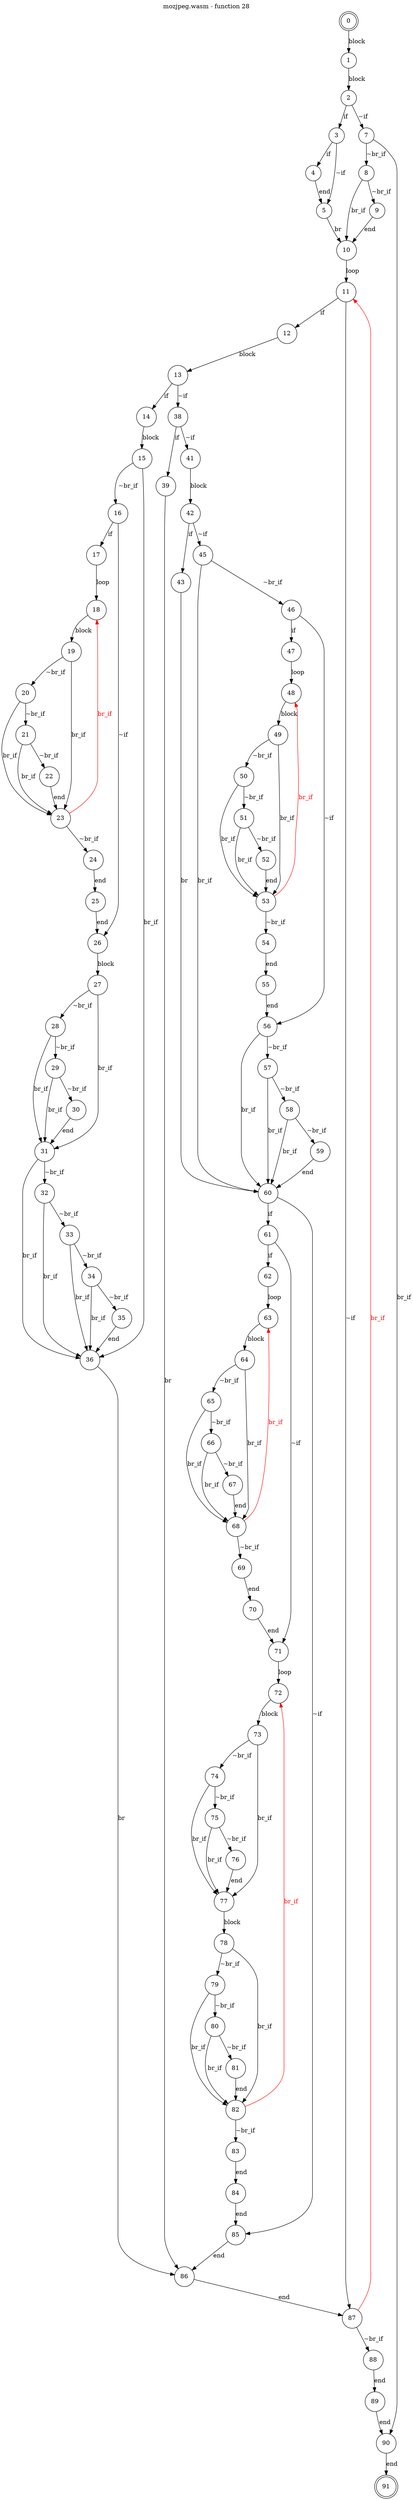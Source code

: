 digraph finite_state_machine {
    label = "mozjpeg.wasm - function 28"
    labelloc =  t
    labelfontsize = 16
    labelfontcolor = black
    labelfontname = "Helvetica"
    node [shape = doublecircle]; 0 91;
    node [shape = circle];
    0 -> 1[label="block"];
    1 -> 2[label="block"];
    2 -> 3[label="if"];
    2 -> 7[label="~if"];
    3 -> 4[label="if"];
    3 -> 5[label="~if"];
    4 -> 5[label="end"];
    5 -> 10[label="br"];
    7 -> 8[label="~br_if"];
    7 -> 90[label="br_if"];
    8 -> 9[label="~br_if"];
    8 -> 10[label="br_if"];
    9 -> 10[label="end"];
    10 -> 11[label="loop"];
    11 -> 12[label="if"];
    11 -> 87[label="~if"];
    12 -> 13[label="block"];
    13 -> 14[label="if"];
    13 -> 38[label="~if"];
    14 -> 15[label="block"];
    15 -> 16[label="~br_if"];
    15 -> 36[label="br_if"];
    16 -> 17[label="if"];
    16 -> 26[label="~if"];
    17 -> 18[label="loop"];
    18 -> 19[label="block"];
    19 -> 20[label="~br_if"];
    19 -> 23[label="br_if"];
    20 -> 21[label="~br_if"];
    20 -> 23[label="br_if"];
    21 -> 22[label="~br_if"];
    21 -> 23[label="br_if"];
    22 -> 23[label="end"];
    23 -> 24[label="~br_if"];
    23 -> 18[color="red" fontcolor="red" label="br_if"];
    24 -> 25[label="end"];
    25 -> 26[label="end"];
    26 -> 27[label="block"];
    27 -> 28[label="~br_if"];
    27 -> 31[label="br_if"];
    28 -> 29[label="~br_if"];
    28 -> 31[label="br_if"];
    29 -> 30[label="~br_if"];
    29 -> 31[label="br_if"];
    30 -> 31[label="end"];
    31 -> 32[label="~br_if"];
    31 -> 36[label="br_if"];
    32 -> 33[label="~br_if"];
    32 -> 36[label="br_if"];
    33 -> 34[label="~br_if"];
    33 -> 36[label="br_if"];
    34 -> 35[label="~br_if"];
    34 -> 36[label="br_if"];
    35 -> 36[label="end"];
    36 -> 86[label="br"];
    38 -> 39[label="if"];
    38 -> 41[label="~if"];
    39 -> 86[label="br"];
    41 -> 42[label="block"];
    42 -> 43[label="if"];
    42 -> 45[label="~if"];
    43 -> 60[label="br"];
    45 -> 46[label="~br_if"];
    45 -> 60[label="br_if"];
    46 -> 47[label="if"];
    46 -> 56[label="~if"];
    47 -> 48[label="loop"];
    48 -> 49[label="block"];
    49 -> 50[label="~br_if"];
    49 -> 53[label="br_if"];
    50 -> 51[label="~br_if"];
    50 -> 53[label="br_if"];
    51 -> 52[label="~br_if"];
    51 -> 53[label="br_if"];
    52 -> 53[label="end"];
    53 -> 54[label="~br_if"];
    53 -> 48[color="red" fontcolor="red" label="br_if"];
    54 -> 55[label="end"];
    55 -> 56[label="end"];
    56 -> 57[label="~br_if"];
    56 -> 60[label="br_if"];
    57 -> 58[label="~br_if"];
    57 -> 60[label="br_if"];
    58 -> 59[label="~br_if"];
    58 -> 60[label="br_if"];
    59 -> 60[label="end"];
    60 -> 61[label="if"];
    60 -> 85[label="~if"];
    61 -> 62[label="if"];
    61 -> 71[label="~if"];
    62 -> 63[label="loop"];
    63 -> 64[label="block"];
    64 -> 65[label="~br_if"];
    64 -> 68[label="br_if"];
    65 -> 66[label="~br_if"];
    65 -> 68[label="br_if"];
    66 -> 67[label="~br_if"];
    66 -> 68[label="br_if"];
    67 -> 68[label="end"];
    68 -> 69[label="~br_if"];
    68 -> 63[color="red" fontcolor="red" label="br_if"];
    69 -> 70[label="end"];
    70 -> 71[label="end"];
    71 -> 72[label="loop"];
    72 -> 73[label="block"];
    73 -> 74[label="~br_if"];
    73 -> 77[label="br_if"];
    74 -> 75[label="~br_if"];
    74 -> 77[label="br_if"];
    75 -> 76[label="~br_if"];
    75 -> 77[label="br_if"];
    76 -> 77[label="end"];
    77 -> 78[label="block"];
    78 -> 79[label="~br_if"];
    78 -> 82[label="br_if"];
    79 -> 80[label="~br_if"];
    79 -> 82[label="br_if"];
    80 -> 81[label="~br_if"];
    80 -> 82[label="br_if"];
    81 -> 82[label="end"];
    82 -> 83[label="~br_if"];
    82 -> 72[color="red" fontcolor="red" label="br_if"];
    83 -> 84[label="end"];
    84 -> 85[label="end"];
    85 -> 86[label="end"];
    86 -> 87[label="end"];
    87 -> 88[label="~br_if"];
    87 -> 11[color="red" fontcolor="red" label="br_if"];
    88 -> 89[label="end"];
    89 -> 90[label="end"];
    90 -> 91[label="end"];
}
